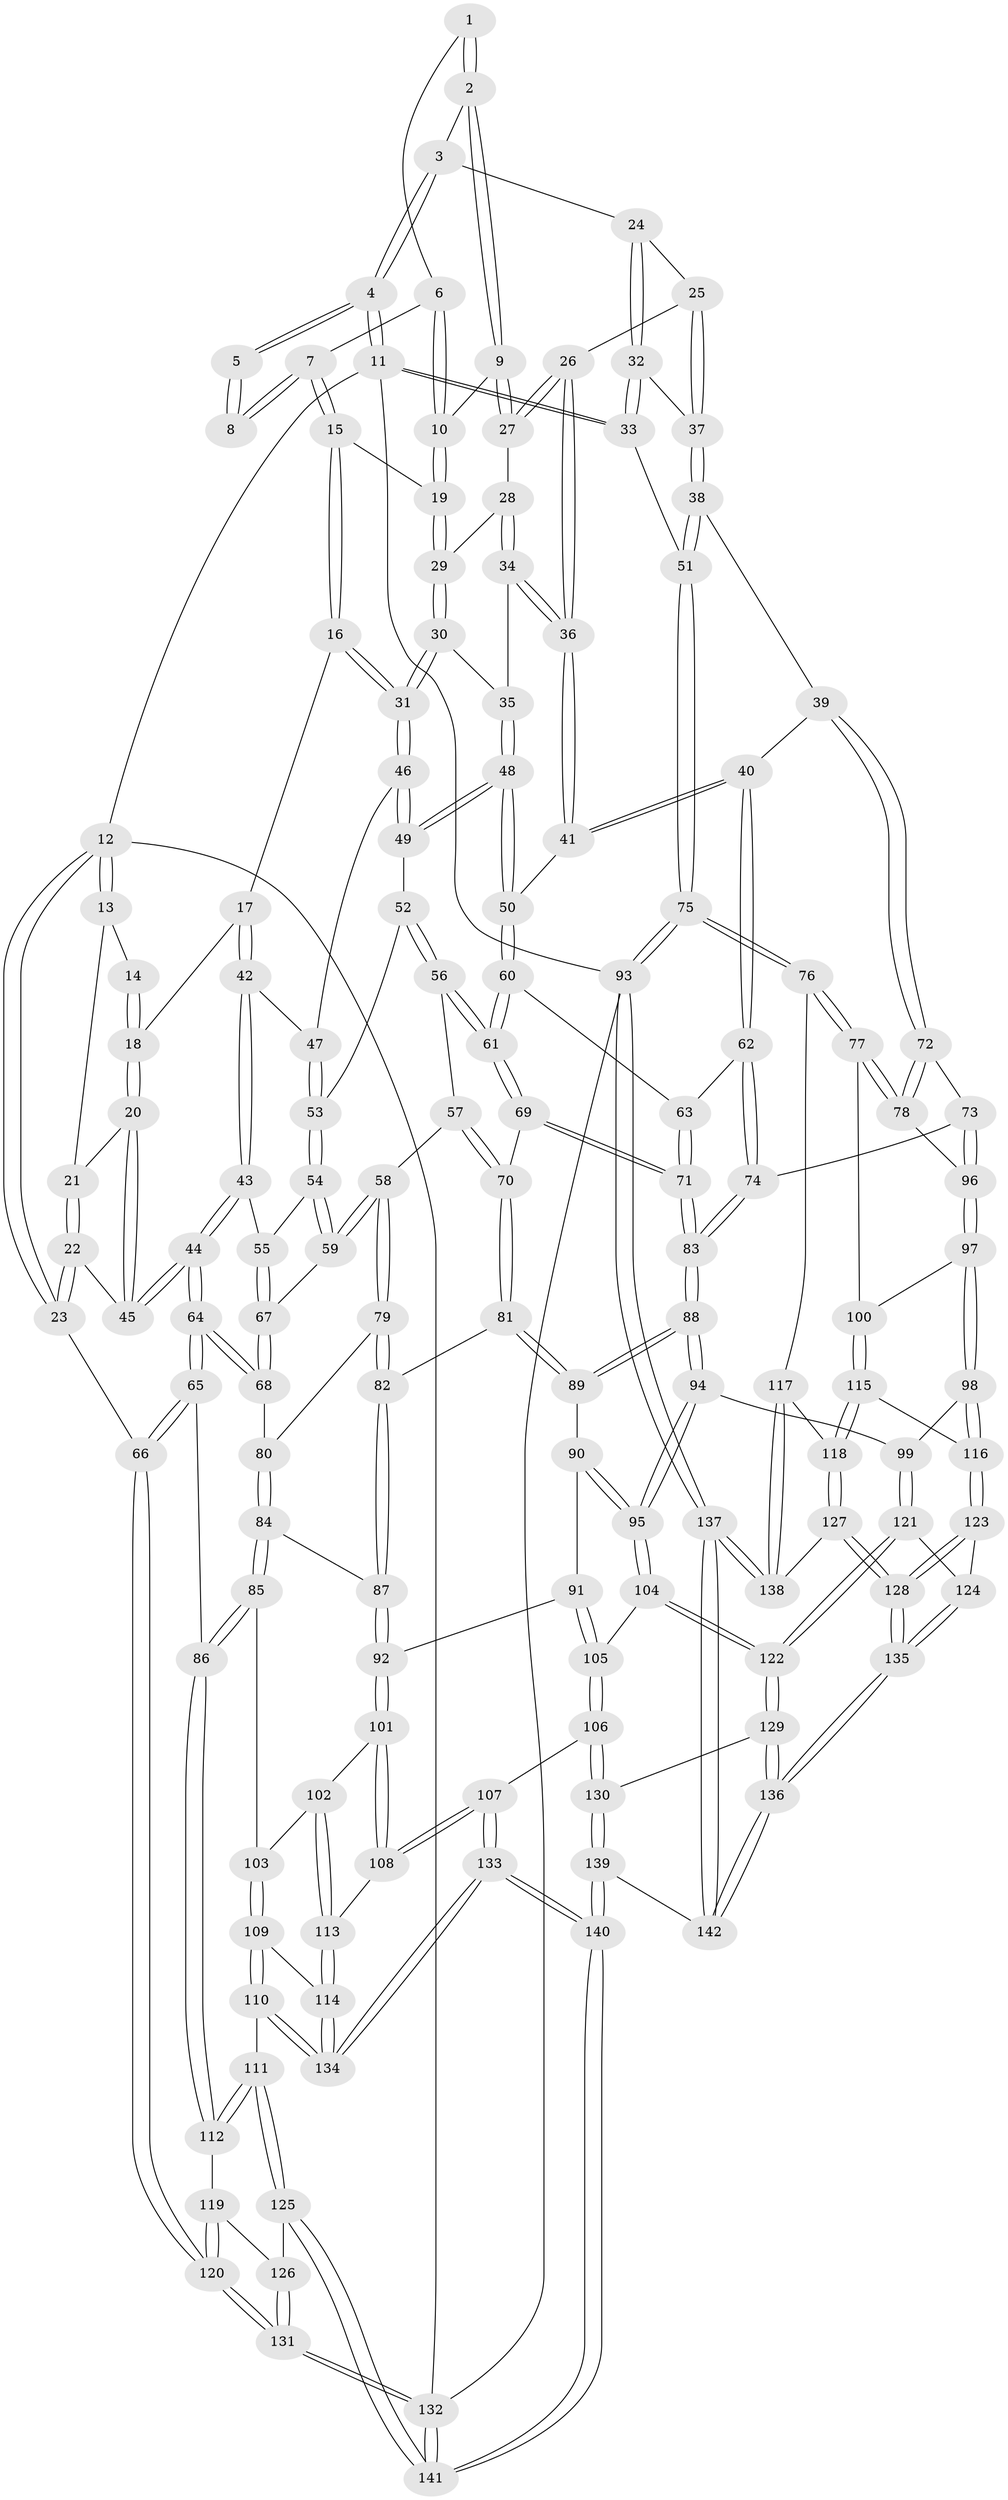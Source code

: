 // Generated by graph-tools (version 1.1) at 2025/17/03/09/25 04:17:16]
// undirected, 142 vertices, 352 edges
graph export_dot {
graph [start="1"]
  node [color=gray90,style=filled];
  1 [pos="+0.8102919861796308+0"];
  2 [pos="+0.8781464108425526+0.09867911215899101"];
  3 [pos="+0.8846125867502689+0.09998733858767445"];
  4 [pos="+1+0"];
  5 [pos="+0.7795815587495981+0"];
  6 [pos="+0.7719475085828402+0.0576065103726721"];
  7 [pos="+0.6016414050006292+0"];
  8 [pos="+0.5789784646407437+0"];
  9 [pos="+0.7958759534075764+0.12553515076647825"];
  10 [pos="+0.7850456548748046+0.11753653567209814"];
  11 [pos="+1+0"];
  12 [pos="+0+0"];
  13 [pos="+0+0"];
  14 [pos="+0.352047337373093+0"];
  15 [pos="+0.6036155621684175+0.078549756248014"];
  16 [pos="+0.4810543090210989+0.1686118251942744"];
  17 [pos="+0.34219881005833813+0.16586770273119525"];
  18 [pos="+0.32474065605231817+0.15190053935618975"];
  19 [pos="+0.6186869672390077+0.09574946112134831"];
  20 [pos="+0.19866989020285344+0.19103166502259117"];
  21 [pos="+0.010308724140912048+0"];
  22 [pos="+0.06035839292660103+0.2985891410387529"];
  23 [pos="+0+0.3317959278272515"];
  24 [pos="+0.9286368794788321+0.1648706011002733"];
  25 [pos="+0.8444321081073816+0.23991621577942507"];
  26 [pos="+0.8152372688049515+0.24000416739728495"];
  27 [pos="+0.7886668797785774+0.16188894079426877"];
  28 [pos="+0.6869446124308424+0.21061289557308877"];
  29 [pos="+0.6370998658314541+0.1494219171641486"];
  30 [pos="+0.5819177763274054+0.2577718907935414"];
  31 [pos="+0.536211870669252+0.2722678063158672"];
  32 [pos="+0.9959953202325333+0.197374903513555"];
  33 [pos="+1+0.23689247630889065"];
  34 [pos="+0.6915222644891048+0.23458206078858346"];
  35 [pos="+0.6433304535512213+0.2819723162443881"];
  36 [pos="+0.7679191893398555+0.2935210960486682"];
  37 [pos="+0.8989870981034769+0.2928701326845809"];
  38 [pos="+0.9099205696381285+0.41670684690064813"];
  39 [pos="+0.8934812887276826+0.42504957926260456"];
  40 [pos="+0.8371591115066032+0.4201376818434469"];
  41 [pos="+0.768226501460206+0.34406181206447956"];
  42 [pos="+0.36743236562678927+0.2753715522363769"];
  43 [pos="+0.3533938453412135+0.38186435141061875"];
  44 [pos="+0.1729286846812171+0.41114289911623625"];
  45 [pos="+0.09264791177891551+0.30135257706672236"];
  46 [pos="+0.5357334961004323+0.27408585405310987"];
  47 [pos="+0.4871594845975595+0.3085587320831518"];
  48 [pos="+0.6467797056531633+0.3715869127380582"];
  49 [pos="+0.5694166281883407+0.34186154870120816"];
  50 [pos="+0.6471579943801842+0.37207796917852376"];
  51 [pos="+1+0.389770834440312"];
  52 [pos="+0.524707336709036+0.3856346523692206"];
  53 [pos="+0.47958507561742175+0.3598987101506602"];
  54 [pos="+0.390746280241711+0.4098515841959603"];
  55 [pos="+0.36106168214554707+0.3896572235920404"];
  56 [pos="+0.5338439441826545+0.458588572936781"];
  57 [pos="+0.496149901424251+0.4692663130462426"];
  58 [pos="+0.43315664252479086+0.47891518012865114"];
  59 [pos="+0.4270889793203469+0.4703657403976091"];
  60 [pos="+0.6341472800979077+0.44168701553101014"];
  61 [pos="+0.5696364402807912+0.4699781419219752"];
  62 [pos="+0.7453803242282608+0.5047808386170771"];
  63 [pos="+0.6667721158578473+0.46962882085927105"];
  64 [pos="+0.17532299421175002+0.538264943477847"];
  65 [pos="+0.12679310456739665+0.6450635692098211"];
  66 [pos="+0+0.6242480518665654"];
  67 [pos="+0.31084505591767225+0.50593789906315"];
  68 [pos="+0.28954424845012805+0.535898501260473"];
  69 [pos="+0.5773464855191148+0.5831849834600898"];
  70 [pos="+0.5309855755310854+0.5944383858596665"];
  71 [pos="+0.6157826052993179+0.6049030032705776"];
  72 [pos="+0.8968409580792948+0.5018706181539091"];
  73 [pos="+0.7513804829534494+0.6303810947161491"];
  74 [pos="+0.7429922834459538+0.6250295241317569"];
  75 [pos="+1+0.7110316820912149"];
  76 [pos="+1+0.7112806286626633"];
  77 [pos="+0.9819373560232599+0.6754547554454978"];
  78 [pos="+0.9308472482903623+0.6397263782316998"];
  79 [pos="+0.4161077078876014+0.562302071696005"];
  80 [pos="+0.3402651725595581+0.556511953837752"];
  81 [pos="+0.4950191752671898+0.6084419897138912"];
  82 [pos="+0.43085534997669606+0.5965819907909113"];
  83 [pos="+0.6561120338811169+0.6432941580925167"];
  84 [pos="+0.2963351930633236+0.6600163019832613"];
  85 [pos="+0.17058417818664218+0.6729433801111522"];
  86 [pos="+0.1287915022977496+0.6478578326865478"];
  87 [pos="+0.3926986672006422+0.6752655043959163"];
  88 [pos="+0.6264093809972405+0.6976866912230159"];
  89 [pos="+0.5203739939849548+0.6798626022222538"];
  90 [pos="+0.5068568780382546+0.7039896011048543"];
  91 [pos="+0.42467444818034866+0.7239677657147777"];
  92 [pos="+0.4032690509359708+0.7178798299451604"];
  93 [pos="+1+1"];
  94 [pos="+0.6216307017773819+0.7324988726967052"];
  95 [pos="+0.5510975062005762+0.7944333932907818"];
  96 [pos="+0.7595980126856018+0.6373489128444657"];
  97 [pos="+0.7758696950941458+0.7295876029841789"];
  98 [pos="+0.7139035370140873+0.791830474952423"];
  99 [pos="+0.6894339300935959+0.7976925920708553"];
  100 [pos="+0.8218338608554339+0.7688598704229382"];
  101 [pos="+0.3731421939100976+0.7733799608648029"];
  102 [pos="+0.2074211090528458+0.7169306811967429"];
  103 [pos="+0.18298075558145524+0.6903183325910742"];
  104 [pos="+0.5485842304672646+0.7989101544606749"];
  105 [pos="+0.5077814223069888+0.7963482084357385"];
  106 [pos="+0.4088583671410324+0.8577952523210094"];
  107 [pos="+0.38561771205915524+0.8326288868392695"];
  108 [pos="+0.37137329626104193+0.8053431534313792"];
  109 [pos="+0.1840423055362026+0.8401637642855498"];
  110 [pos="+0.1468459736703747+0.8770172713143107"];
  111 [pos="+0.13943629391909154+0.8794670116088623"];
  112 [pos="+0.10954442648425754+0.7428187080643279"];
  113 [pos="+0.2615201550007521+0.8315916992986973"];
  114 [pos="+0.2560634751577987+0.8508030248746461"];
  115 [pos="+0.8283175728680291+0.7969992154144694"];
  116 [pos="+0.7646016037091388+0.8378450038875169"];
  117 [pos="+0.9508030111773232+0.8129148903676213"];
  118 [pos="+0.8722525796726425+0.8480747306399721"];
  119 [pos="+0.05848008536101111+0.8207136130435264"];
  120 [pos="+0+0.7851934605117206"];
  121 [pos="+0.674099297794096+0.8462588837318621"];
  122 [pos="+0.5740765091602982+0.8934201062298405"];
  123 [pos="+0.7637356811761209+0.8576726989287327"];
  124 [pos="+0.6910144873254568+0.8641826536020546"];
  125 [pos="+0.10762245748070356+0.9315501079093075"];
  126 [pos="+0.050050254904621415+0.8899888651434817"];
  127 [pos="+0.8625513019707602+0.8817489048392527"];
  128 [pos="+0.7981172361460371+0.9433320302050334"];
  129 [pos="+0.5736074742642846+0.8951767072235635"];
  130 [pos="+0.4352587084483922+0.9576168717070127"];
  131 [pos="+0+0.8898406376011349"];
  132 [pos="+0+1"];
  133 [pos="+0.2674777520935704+0.9193806966351177"];
  134 [pos="+0.25533068881790344+0.8861709952278696"];
  135 [pos="+0.7601756839041983+1"];
  136 [pos="+0.7398881515897782+1"];
  137 [pos="+1+1"];
  138 [pos="+0.9528122668214408+0.9448308263334729"];
  139 [pos="+0.299270512347683+1"];
  140 [pos="+0.29737739781549893+1"];
  141 [pos="+0.19564252151833766+1"];
  142 [pos="+0.7556169791859706+1"];
  1 -- 2;
  1 -- 2;
  1 -- 6;
  2 -- 3;
  2 -- 9;
  2 -- 9;
  3 -- 4;
  3 -- 4;
  3 -- 24;
  4 -- 5;
  4 -- 5;
  4 -- 11;
  4 -- 11;
  5 -- 8;
  5 -- 8;
  6 -- 7;
  6 -- 10;
  6 -- 10;
  7 -- 8;
  7 -- 8;
  7 -- 15;
  7 -- 15;
  9 -- 10;
  9 -- 27;
  9 -- 27;
  10 -- 19;
  10 -- 19;
  11 -- 12;
  11 -- 33;
  11 -- 33;
  11 -- 93;
  12 -- 13;
  12 -- 13;
  12 -- 23;
  12 -- 23;
  12 -- 132;
  13 -- 14;
  13 -- 21;
  14 -- 18;
  14 -- 18;
  15 -- 16;
  15 -- 16;
  15 -- 19;
  16 -- 17;
  16 -- 31;
  16 -- 31;
  17 -- 18;
  17 -- 42;
  17 -- 42;
  18 -- 20;
  18 -- 20;
  19 -- 29;
  19 -- 29;
  20 -- 21;
  20 -- 45;
  20 -- 45;
  21 -- 22;
  21 -- 22;
  22 -- 23;
  22 -- 23;
  22 -- 45;
  23 -- 66;
  24 -- 25;
  24 -- 32;
  24 -- 32;
  25 -- 26;
  25 -- 37;
  25 -- 37;
  26 -- 27;
  26 -- 27;
  26 -- 36;
  26 -- 36;
  27 -- 28;
  28 -- 29;
  28 -- 34;
  28 -- 34;
  29 -- 30;
  29 -- 30;
  30 -- 31;
  30 -- 31;
  30 -- 35;
  31 -- 46;
  31 -- 46;
  32 -- 33;
  32 -- 33;
  32 -- 37;
  33 -- 51;
  34 -- 35;
  34 -- 36;
  34 -- 36;
  35 -- 48;
  35 -- 48;
  36 -- 41;
  36 -- 41;
  37 -- 38;
  37 -- 38;
  38 -- 39;
  38 -- 51;
  38 -- 51;
  39 -- 40;
  39 -- 72;
  39 -- 72;
  40 -- 41;
  40 -- 41;
  40 -- 62;
  40 -- 62;
  41 -- 50;
  42 -- 43;
  42 -- 43;
  42 -- 47;
  43 -- 44;
  43 -- 44;
  43 -- 55;
  44 -- 45;
  44 -- 45;
  44 -- 64;
  44 -- 64;
  46 -- 47;
  46 -- 49;
  46 -- 49;
  47 -- 53;
  47 -- 53;
  48 -- 49;
  48 -- 49;
  48 -- 50;
  48 -- 50;
  49 -- 52;
  50 -- 60;
  50 -- 60;
  51 -- 75;
  51 -- 75;
  52 -- 53;
  52 -- 56;
  52 -- 56;
  53 -- 54;
  53 -- 54;
  54 -- 55;
  54 -- 59;
  54 -- 59;
  55 -- 67;
  55 -- 67;
  56 -- 57;
  56 -- 61;
  56 -- 61;
  57 -- 58;
  57 -- 70;
  57 -- 70;
  58 -- 59;
  58 -- 59;
  58 -- 79;
  58 -- 79;
  59 -- 67;
  60 -- 61;
  60 -- 61;
  60 -- 63;
  61 -- 69;
  61 -- 69;
  62 -- 63;
  62 -- 74;
  62 -- 74;
  63 -- 71;
  63 -- 71;
  64 -- 65;
  64 -- 65;
  64 -- 68;
  64 -- 68;
  65 -- 66;
  65 -- 66;
  65 -- 86;
  66 -- 120;
  66 -- 120;
  67 -- 68;
  67 -- 68;
  68 -- 80;
  69 -- 70;
  69 -- 71;
  69 -- 71;
  70 -- 81;
  70 -- 81;
  71 -- 83;
  71 -- 83;
  72 -- 73;
  72 -- 78;
  72 -- 78;
  73 -- 74;
  73 -- 96;
  73 -- 96;
  74 -- 83;
  74 -- 83;
  75 -- 76;
  75 -- 76;
  75 -- 93;
  75 -- 93;
  76 -- 77;
  76 -- 77;
  76 -- 117;
  77 -- 78;
  77 -- 78;
  77 -- 100;
  78 -- 96;
  79 -- 80;
  79 -- 82;
  79 -- 82;
  80 -- 84;
  80 -- 84;
  81 -- 82;
  81 -- 89;
  81 -- 89;
  82 -- 87;
  82 -- 87;
  83 -- 88;
  83 -- 88;
  84 -- 85;
  84 -- 85;
  84 -- 87;
  85 -- 86;
  85 -- 86;
  85 -- 103;
  86 -- 112;
  86 -- 112;
  87 -- 92;
  87 -- 92;
  88 -- 89;
  88 -- 89;
  88 -- 94;
  88 -- 94;
  89 -- 90;
  90 -- 91;
  90 -- 95;
  90 -- 95;
  91 -- 92;
  91 -- 105;
  91 -- 105;
  92 -- 101;
  92 -- 101;
  93 -- 137;
  93 -- 137;
  93 -- 132;
  94 -- 95;
  94 -- 95;
  94 -- 99;
  95 -- 104;
  95 -- 104;
  96 -- 97;
  96 -- 97;
  97 -- 98;
  97 -- 98;
  97 -- 100;
  98 -- 99;
  98 -- 116;
  98 -- 116;
  99 -- 121;
  99 -- 121;
  100 -- 115;
  100 -- 115;
  101 -- 102;
  101 -- 108;
  101 -- 108;
  102 -- 103;
  102 -- 113;
  102 -- 113;
  103 -- 109;
  103 -- 109;
  104 -- 105;
  104 -- 122;
  104 -- 122;
  105 -- 106;
  105 -- 106;
  106 -- 107;
  106 -- 130;
  106 -- 130;
  107 -- 108;
  107 -- 108;
  107 -- 133;
  107 -- 133;
  108 -- 113;
  109 -- 110;
  109 -- 110;
  109 -- 114;
  110 -- 111;
  110 -- 134;
  110 -- 134;
  111 -- 112;
  111 -- 112;
  111 -- 125;
  111 -- 125;
  112 -- 119;
  113 -- 114;
  113 -- 114;
  114 -- 134;
  114 -- 134;
  115 -- 116;
  115 -- 118;
  115 -- 118;
  116 -- 123;
  116 -- 123;
  117 -- 118;
  117 -- 138;
  117 -- 138;
  118 -- 127;
  118 -- 127;
  119 -- 120;
  119 -- 120;
  119 -- 126;
  120 -- 131;
  120 -- 131;
  121 -- 122;
  121 -- 122;
  121 -- 124;
  122 -- 129;
  122 -- 129;
  123 -- 124;
  123 -- 128;
  123 -- 128;
  124 -- 135;
  124 -- 135;
  125 -- 126;
  125 -- 141;
  125 -- 141;
  126 -- 131;
  126 -- 131;
  127 -- 128;
  127 -- 128;
  127 -- 138;
  128 -- 135;
  128 -- 135;
  129 -- 130;
  129 -- 136;
  129 -- 136;
  130 -- 139;
  130 -- 139;
  131 -- 132;
  131 -- 132;
  132 -- 141;
  132 -- 141;
  133 -- 134;
  133 -- 134;
  133 -- 140;
  133 -- 140;
  135 -- 136;
  135 -- 136;
  136 -- 142;
  136 -- 142;
  137 -- 138;
  137 -- 138;
  137 -- 142;
  137 -- 142;
  139 -- 140;
  139 -- 140;
  139 -- 142;
  140 -- 141;
  140 -- 141;
}
